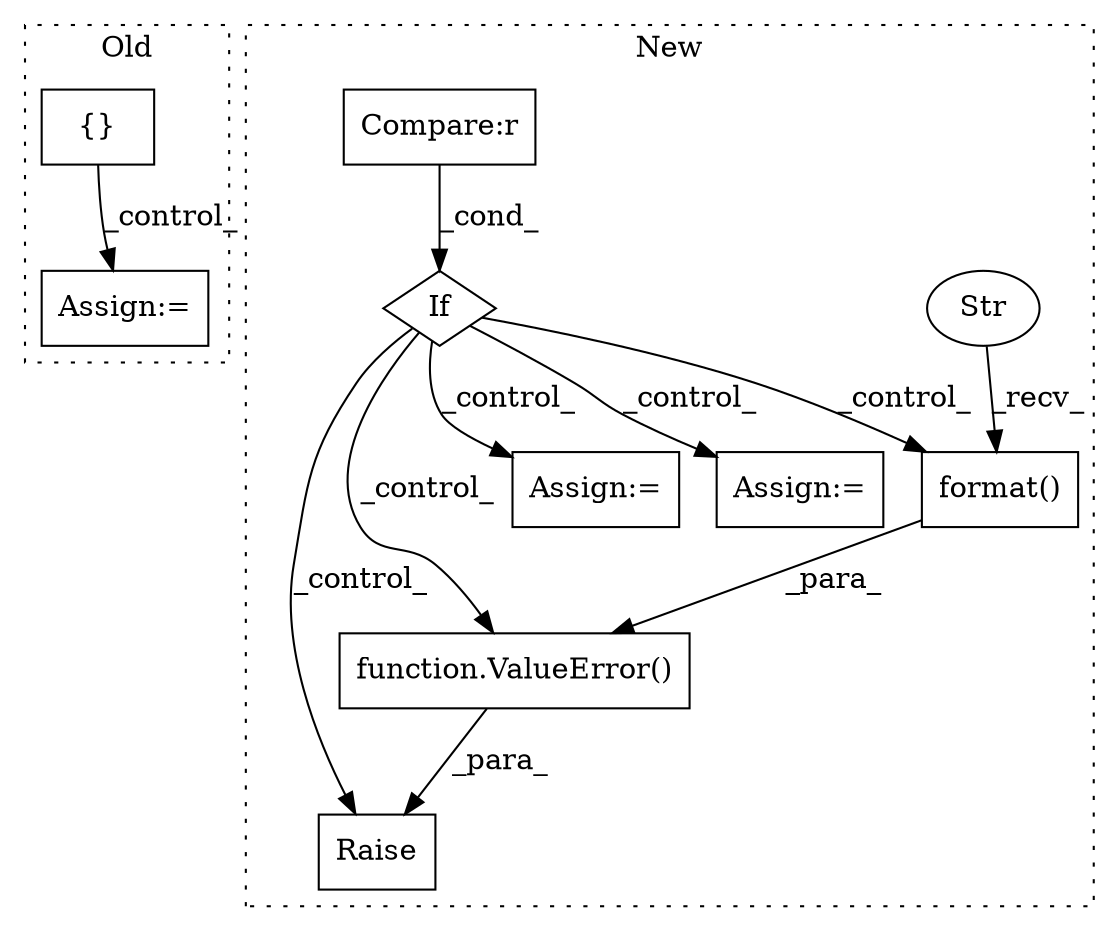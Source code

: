 digraph G {
subgraph cluster0 {
1 [label="{}" a="59" s="956,994" l="1,0" shape="box"];
8 [label="Assign:=" a="68" s="2554" l="3" shape="box"];
label = "Old";
style="dotted";
}
subgraph cluster1 {
2 [label="format()" a="75" s="1188,1353" l="140,1" shape="box"];
3 [label="Str" a="66" s="1188" l="47" shape="ellipse"];
4 [label="Raise" a="91" s="1154" l="6" shape="box"];
5 [label="function.ValueError()" a="75" s="1160,1354" l="28,1" shape="box"];
6 [label="If" a="96" s="1029,1140" l="3,14" shape="diamond"];
7 [label="Compare:r" a="40" s="1032" l="108" shape="box"];
9 [label="Assign:=" a="68" s="1721" l="3" shape="box"];
10 [label="Assign:=" a="68" s="2650" l="3" shape="box"];
label = "New";
style="dotted";
}
1 -> 8 [label="_control_"];
2 -> 5 [label="_para_"];
3 -> 2 [label="_recv_"];
5 -> 4 [label="_para_"];
6 -> 2 [label="_control_"];
6 -> 4 [label="_control_"];
6 -> 5 [label="_control_"];
6 -> 9 [label="_control_"];
6 -> 10 [label="_control_"];
7 -> 6 [label="_cond_"];
}